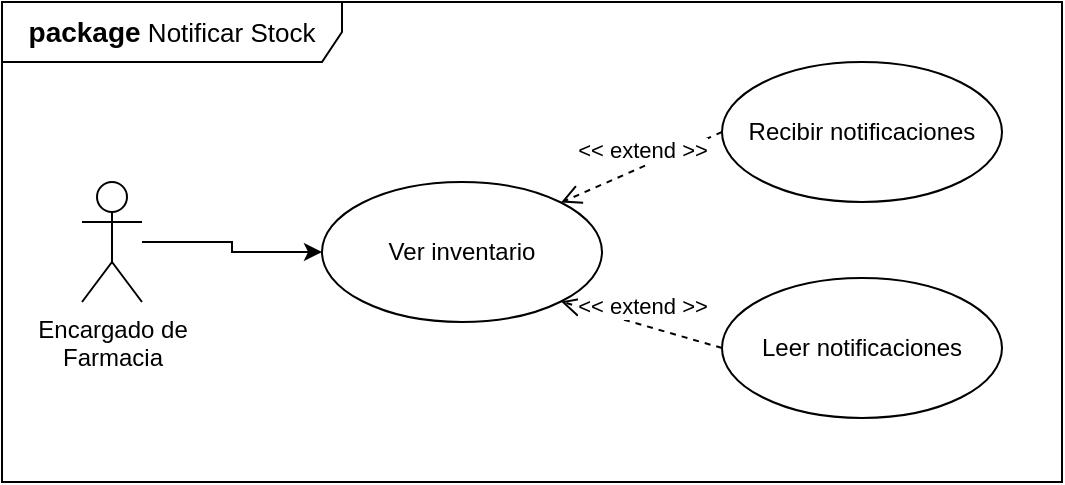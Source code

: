 <mxfile version="13.8.9-1" type="github">
  <diagram name="Page-1" id="e7e014a7-5840-1c2e-5031-d8a46d1fe8dd">
    <mxGraphModel dx="1038" dy="548" grid="1" gridSize="10" guides="1" tooltips="1" connect="1" arrows="1" fold="1" page="1" pageScale="1" pageWidth="1169" pageHeight="826" background="#ffffff" math="0" shadow="0">
      <root>
        <mxCell id="0" />
        <mxCell id="1" parent="0" />
        <mxCell id="vJJKtXqL6xEOvEz8XE9U-52" value="&lt;b&gt;&lt;font style=&quot;font-size: 14px&quot;&gt;package&lt;/font&gt;&lt;/b&gt; Notificar Stock" style="shape=umlFrame;whiteSpace=wrap;html=1;width=170;height=30;fontSize=13;" parent="1" vertex="1">
          <mxGeometry x="320" y="240" width="530" height="240" as="geometry" />
        </mxCell>
        <mxCell id="vJJKtXqL6xEOvEz8XE9U-53" value="Ver inventario" style="ellipse;whiteSpace=wrap;html=1;" parent="1" vertex="1">
          <mxGeometry x="480" y="330" width="140" height="70" as="geometry" />
        </mxCell>
        <mxCell id="vJJKtXqL6xEOvEz8XE9U-54" value="Recibir notificaciones" style="ellipse;whiteSpace=wrap;html=1;" parent="1" vertex="1">
          <mxGeometry x="680" y="270" width="140" height="70" as="geometry" />
        </mxCell>
        <mxCell id="vJJKtXqL6xEOvEz8XE9U-55" value="Leer notificaciones" style="ellipse;whiteSpace=wrap;html=1;" parent="1" vertex="1">
          <mxGeometry x="680" y="378" width="140" height="70" as="geometry" />
        </mxCell>
        <mxCell id="vJJKtXqL6xEOvEz8XE9U-56" value="&amp;lt;&amp;lt; extend&amp;nbsp;&amp;gt;&amp;gt;" style="html=1;verticalAlign=bottom;endArrow=open;dashed=1;endSize=8;exitX=0;exitY=0.5;exitDx=0;exitDy=0;entryX=1;entryY=1;entryDx=0;entryDy=0;" parent="1" source="vJJKtXqL6xEOvEz8XE9U-55" target="vJJKtXqL6xEOvEz8XE9U-53" edge="1">
          <mxGeometry relative="1" as="geometry">
            <mxPoint x="840" y="410" as="sourcePoint" />
            <mxPoint x="760" y="410" as="targetPoint" />
          </mxGeometry>
        </mxCell>
        <mxCell id="vJJKtXqL6xEOvEz8XE9U-57" value="&amp;lt;&amp;lt; extend &amp;gt;&amp;gt;" style="html=1;verticalAlign=bottom;endArrow=open;dashed=1;endSize=8;exitX=0;exitY=0.5;exitDx=0;exitDy=0;entryX=1;entryY=0;entryDx=0;entryDy=0;" parent="1" source="vJJKtXqL6xEOvEz8XE9U-54" target="vJJKtXqL6xEOvEz8XE9U-53" edge="1">
          <mxGeometry relative="1" as="geometry">
            <mxPoint x="840" y="410" as="sourcePoint" />
            <mxPoint x="760" y="410" as="targetPoint" />
          </mxGeometry>
        </mxCell>
        <mxCell id="vJJKtXqL6xEOvEz8XE9U-65" style="edgeStyle=orthogonalEdgeStyle;rounded=0;orthogonalLoop=1;jettySize=auto;html=1;entryX=0;entryY=0.5;entryDx=0;entryDy=0;" parent="1" source="vJJKtXqL6xEOvEz8XE9U-59" target="vJJKtXqL6xEOvEz8XE9U-53" edge="1">
          <mxGeometry relative="1" as="geometry" />
        </mxCell>
        <mxCell id="vJJKtXqL6xEOvEz8XE9U-59" value="Encargado de&lt;br&gt;Farmacia" style="shape=umlActor;verticalLabelPosition=bottom;verticalAlign=top;html=1;" parent="1" vertex="1">
          <mxGeometry x="360" y="330" width="30" height="60" as="geometry" />
        </mxCell>
      </root>
    </mxGraphModel>
  </diagram>
</mxfile>

